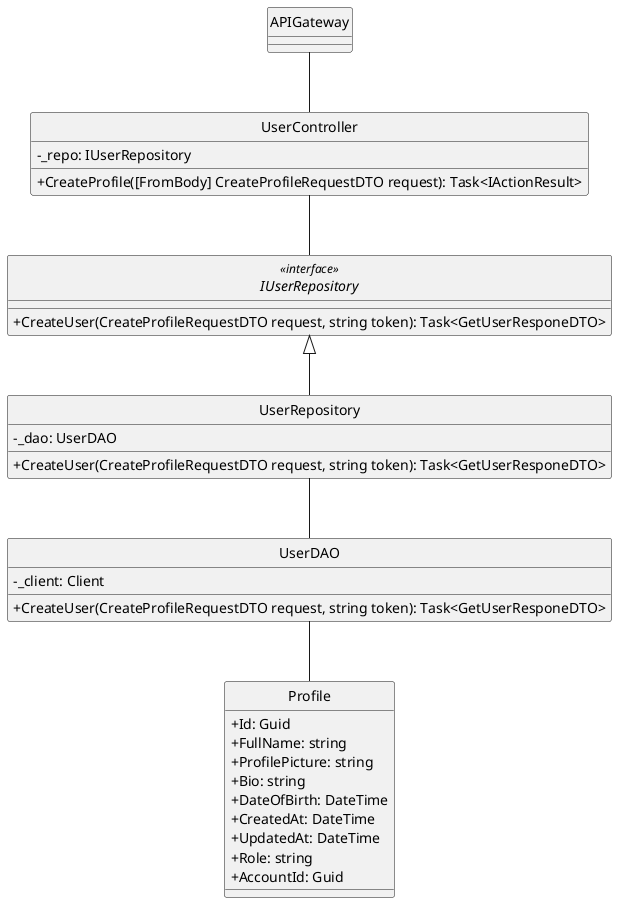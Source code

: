@startuml 
hide circle
skinparam classAttributeIconSize 0
skinparam linetype ortho

class APIGateway {
}

class UserController{
    - _repo: IUserRepository
    + CreateProfile([FromBody] CreateProfileRequestDTO request): Task<IActionResult>
}

interface IUserRepository<<interface>> {
    + CreateUser(CreateProfileRequestDTO request, string token): Task<GetUserResponeDTO>
}

class UserRepository {
    - _dao: UserDAO
    + CreateUser(CreateProfileRequestDTO request, string token): Task<GetUserResponeDTO>
}

class UserDAO {
    - _client: Client
    + CreateUser(CreateProfileRequestDTO request, string token): Task<GetUserResponeDTO>
}

class Profile {
    + Id: Guid
    + FullName: string
    + ProfilePicture: string
    + Bio: string
    + DateOfBirth: DateTime
    + CreatedAt: DateTime
    + UpdatedAt: DateTime
    + Role: string
    + AccountId: Guid
}

APIGateway -- UserController
UserController -- IUserRepository 
IUserRepository <|-- UserRepository
UserRepository -- UserDAO
UserDAO -- Profile

@enduml